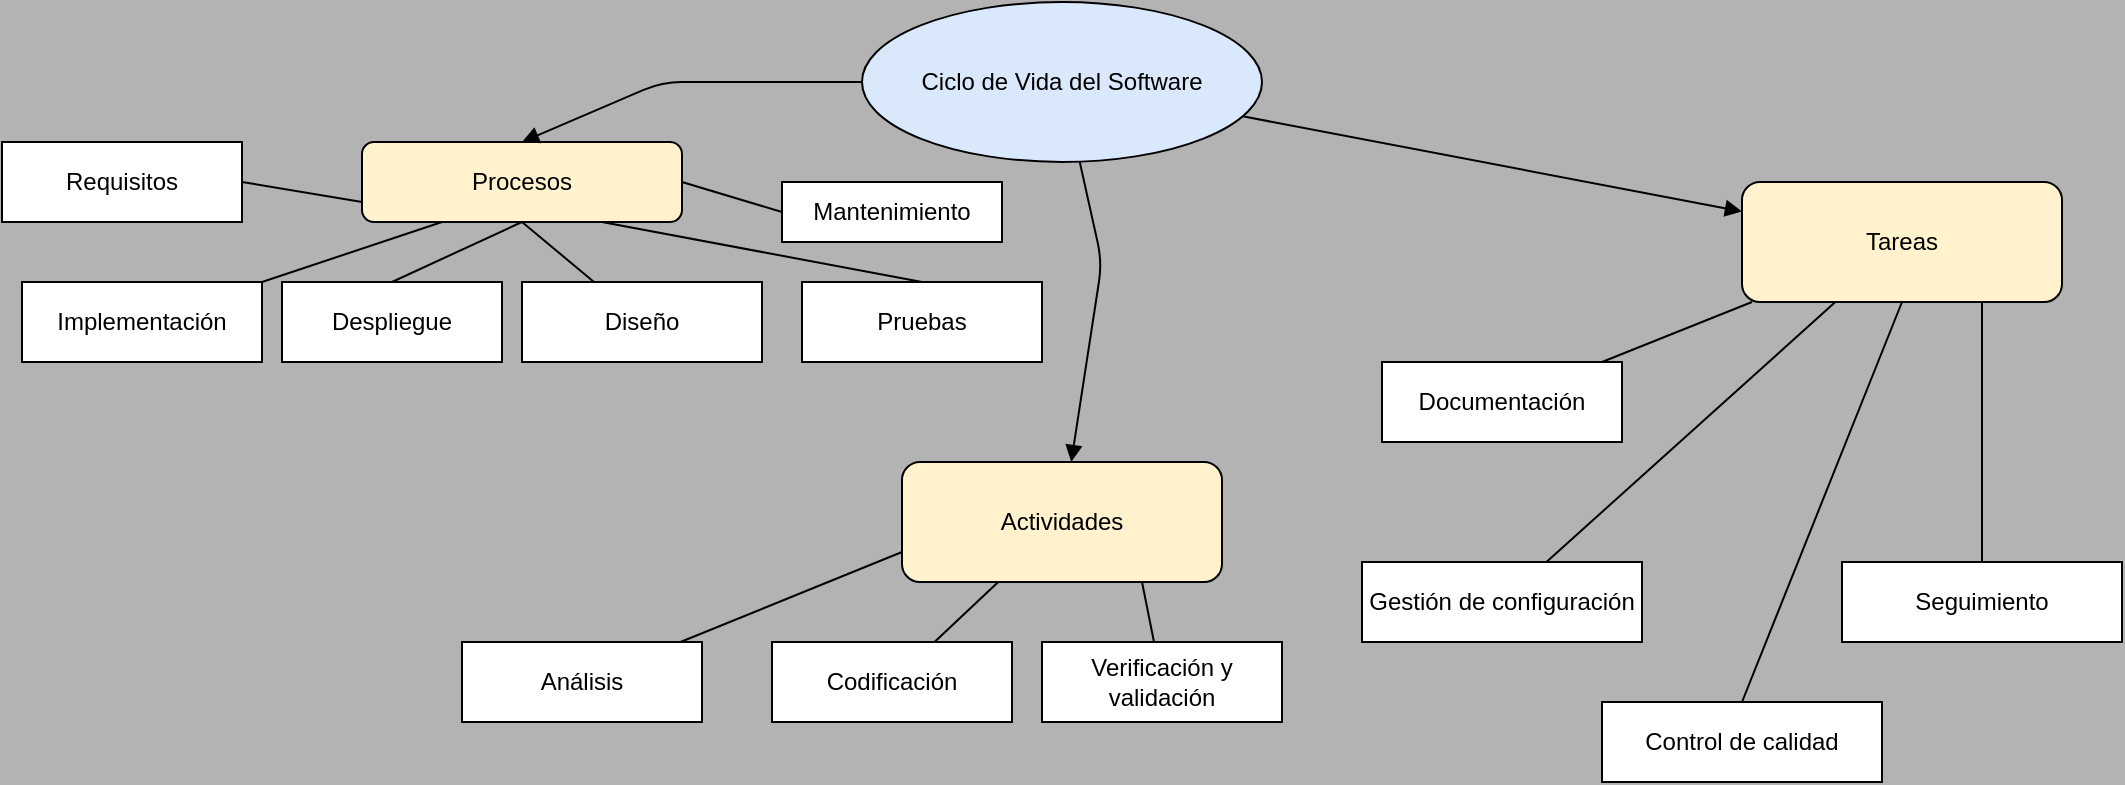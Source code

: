 <mxfile>
  <diagram name="Mapa Conceptual - Ciclo de Vida del Software" id="diagram1">
    <mxGraphModel dx="1355" dy="825" grid="1" gridSize="10" guides="1" tooltips="1" connect="1" arrows="1" fold="1" page="1" pageScale="1" pageWidth="1100" pageHeight="850" background="#B3B3B3" math="0" shadow="0">
      <root>
        <mxCell id="0" />
        <mxCell id="1" parent="0" />
        <mxCell id="2" value="Ciclo de Vida del Software" style="ellipse;whiteSpace=wrap;html=1;fillColor=#DAE8FC;" parent="1" vertex="1">
          <mxGeometry x="450" y="50" width="200" height="80" as="geometry" />
        </mxCell>
        <mxCell id="3" value="Procesos" style="rounded=1;whiteSpace=wrap;html=1;fillColor=#FFF2CC;" parent="1" vertex="1">
          <mxGeometry x="200" y="120" width="160" height="40" as="geometry" />
        </mxCell>
        <mxCell id="4" value="Actividades" style="rounded=1;whiteSpace=wrap;html=1;fillColor=#FFF2CC;" parent="1" vertex="1">
          <mxGeometry x="470" y="280" width="160" height="60" as="geometry" />
        </mxCell>
        <mxCell id="5" value="Tareas" style="rounded=1;whiteSpace=wrap;html=1;fillColor=#FFF2CC;" parent="1" vertex="1">
          <mxGeometry x="890" y="140" width="160" height="60" as="geometry" />
        </mxCell>
        <mxCell id="6" style="endArrow=block;entryX=0.5;entryY=0;entryDx=0;entryDy=0;" parent="1" source="2" target="3" edge="1">
          <mxGeometry relative="1" as="geometry">
            <Array as="points">
              <mxPoint x="350" y="90" />
            </Array>
          </mxGeometry>
        </mxCell>
        <mxCell id="7" style="endArrow=block;" parent="1" source="2" target="4" edge="1">
          <mxGeometry relative="1" as="geometry">
            <Array as="points">
              <mxPoint x="570" y="180" />
            </Array>
          </mxGeometry>
        </mxCell>
        <mxCell id="8" style="endArrow=block;" parent="1" source="2" target="5" edge="1">
          <mxGeometry relative="1" as="geometry" />
        </mxCell>
        <mxCell id="9" value="Requisitos" style="whiteSpace=wrap;html=1;" parent="1" vertex="1">
          <mxGeometry x="20" y="120" width="120" height="40" as="geometry" />
        </mxCell>
        <mxCell id="10" value="Diseño" style="whiteSpace=wrap;html=1;" parent="1" vertex="1">
          <mxGeometry x="280" y="190" width="120" height="40" as="geometry" />
        </mxCell>
        <mxCell id="11" value="Implementación" style="whiteSpace=wrap;html=1;" parent="1" vertex="1">
          <mxGeometry x="30" y="190" width="120" height="40" as="geometry" />
        </mxCell>
        <mxCell id="12" style="endArrow=none;exitX=0;exitY=0.75;exitDx=0;exitDy=0;entryX=1;entryY=0.5;entryDx=0;entryDy=0;" parent="1" source="3" target="9" edge="1">
          <mxGeometry relative="1" as="geometry">
            <mxPoint x="40" y="230" as="targetPoint" />
          </mxGeometry>
        </mxCell>
        <mxCell id="13" style="endArrow=none;exitX=0.5;exitY=1;exitDx=0;exitDy=0;" parent="1" source="3" target="10" edge="1">
          <mxGeometry relative="1" as="geometry" />
        </mxCell>
        <mxCell id="14" style="endArrow=none;exitX=0.25;exitY=1;exitDx=0;exitDy=0;" parent="1" source="3" target="11" edge="1">
          <mxGeometry relative="1" as="geometry" />
        </mxCell>
        <mxCell id="15" value="Análisis" style="whiteSpace=wrap;html=1;" parent="1" vertex="1">
          <mxGeometry x="250" y="370" width="120" height="40" as="geometry" />
        </mxCell>
        <mxCell id="16" value="Codificación" style="whiteSpace=wrap;html=1;" parent="1" vertex="1">
          <mxGeometry x="405" y="370" width="120" height="40" as="geometry" />
        </mxCell>
        <mxCell id="17" style="endArrow=none;exitX=0;exitY=0.75;exitDx=0;exitDy=0;" parent="1" source="4" target="15" edge="1">
          <mxGeometry relative="1" as="geometry" />
        </mxCell>
        <mxCell id="18" style="endArrow=none;" parent="1" source="4" target="16" edge="1">
          <mxGeometry relative="1" as="geometry" />
        </mxCell>
        <mxCell id="19" value="Documentación" style="whiteSpace=wrap;html=1;" parent="1" vertex="1">
          <mxGeometry x="710" y="230" width="120" height="40" as="geometry" />
        </mxCell>
        <mxCell id="20" value="Gestión de configuración" style="whiteSpace=wrap;html=1;" parent="1" vertex="1">
          <mxGeometry x="700" y="330" width="140" height="40" as="geometry" />
        </mxCell>
        <mxCell id="21" style="endArrow=none;" parent="1" source="5" target="19" edge="1">
          <mxGeometry relative="1" as="geometry" />
        </mxCell>
        <mxCell id="22" style="endArrow=none;" parent="1" source="5" target="20" edge="1">
          <mxGeometry relative="1" as="geometry" />
        </mxCell>
        <mxCell id="24" value="Pruebas" style="whiteSpace=wrap;html=1;" vertex="1" parent="1">
          <mxGeometry x="420" y="190" width="120" height="40" as="geometry" />
        </mxCell>
        <mxCell id="29" value="" style="endArrow=none;html=1;entryX=0.75;entryY=1;entryDx=0;entryDy=0;exitX=0.5;exitY=0;exitDx=0;exitDy=0;" edge="1" parent="1" source="24" target="3">
          <mxGeometry width="50" height="50" relative="1" as="geometry">
            <mxPoint x="480" y="195" as="sourcePoint" />
            <mxPoint x="530" y="145" as="targetPoint" />
          </mxGeometry>
        </mxCell>
        <mxCell id="30" value="Despliegue" style="whiteSpace=wrap;html=1;" vertex="1" parent="1">
          <mxGeometry x="160" y="190" width="110" height="40" as="geometry" />
        </mxCell>
        <mxCell id="31" value="" style="endArrow=none;html=1;entryX=0.5;entryY=1;entryDx=0;entryDy=0;exitX=0.5;exitY=0;exitDx=0;exitDy=0;" edge="1" parent="1" source="30" target="3">
          <mxGeometry width="50" height="50" relative="1" as="geometry">
            <mxPoint x="210" y="200" as="sourcePoint" />
            <mxPoint x="260" y="150" as="targetPoint" />
          </mxGeometry>
        </mxCell>
        <mxCell id="32" value="Mantenimiento" style="whiteSpace=wrap;html=1;" vertex="1" parent="1">
          <mxGeometry x="410" y="140" width="110" height="30" as="geometry" />
        </mxCell>
        <mxCell id="33" value="" style="endArrow=none;html=1;entryX=0;entryY=0.5;entryDx=0;entryDy=0;exitX=1;exitY=0.5;exitDx=0;exitDy=0;" edge="1" parent="1" source="3" target="32">
          <mxGeometry width="50" height="50" relative="1" as="geometry">
            <mxPoint x="390" y="200" as="sourcePoint" />
            <mxPoint x="440" y="150" as="targetPoint" />
          </mxGeometry>
        </mxCell>
        <mxCell id="34" value="Verificación y validación" style="whiteSpace=wrap;html=1;" vertex="1" parent="1">
          <mxGeometry x="540" y="370" width="120" height="40" as="geometry" />
        </mxCell>
        <mxCell id="35" value="" style="endArrow=none;html=1;entryX=0.75;entryY=1;entryDx=0;entryDy=0;" edge="1" parent="1" source="34" target="4">
          <mxGeometry width="50" height="50" relative="1" as="geometry">
            <mxPoint x="630" y="430" as="sourcePoint" />
            <mxPoint x="680" y="380" as="targetPoint" />
          </mxGeometry>
        </mxCell>
        <mxCell id="37" value="Control de calidad" style="whiteSpace=wrap;html=1;" vertex="1" parent="1">
          <mxGeometry x="820" y="400" width="140" height="40" as="geometry" />
        </mxCell>
        <mxCell id="38" value="Seguimiento" style="whiteSpace=wrap;html=1;" vertex="1" parent="1">
          <mxGeometry x="940" y="330" width="140" height="40" as="geometry" />
        </mxCell>
        <mxCell id="39" value="" style="endArrow=none;html=1;entryX=0.5;entryY=1;entryDx=0;entryDy=0;exitX=0.5;exitY=0;exitDx=0;exitDy=0;" edge="1" parent="1" source="37" target="5">
          <mxGeometry width="50" height="50" relative="1" as="geometry">
            <mxPoint x="930" y="250" as="sourcePoint" />
            <mxPoint x="980" y="200" as="targetPoint" />
          </mxGeometry>
        </mxCell>
        <mxCell id="40" value="" style="endArrow=none;html=1;entryX=0.75;entryY=1;entryDx=0;entryDy=0;exitX=0.5;exitY=0;exitDx=0;exitDy=0;" edge="1" parent="1" source="38" target="5">
          <mxGeometry width="50" height="50" relative="1" as="geometry">
            <mxPoint x="900" y="410" as="sourcePoint" />
            <mxPoint x="980" y="210" as="targetPoint" />
          </mxGeometry>
        </mxCell>
      </root>
    </mxGraphModel>
  </diagram>
</mxfile>
